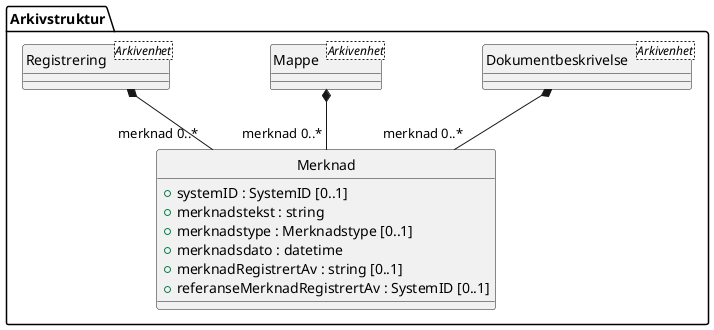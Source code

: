 @startuml
skinparam nodesep 100
hide circle
class Arkivstruktur.Merknad {
  +systemID : SystemID [0..1]
  +merknadstekst : string
  +merknadstype : Merknadstype [0..1]
  +merknadsdato : datetime
  +merknadRegistrertAv : string [0..1]
  +referanseMerknadRegistrertAv : SystemID [0..1]
}
class Arkivstruktur.Dokumentbeskrivelse <Arkivenhet> {
}
Arkivstruktur.Dokumentbeskrivelse *-- "merknad 0..*" Arkivstruktur.Merknad
class Arkivstruktur.Mappe <Arkivenhet> {
}
Arkivstruktur.Mappe *-- "merknad 0..*" Arkivstruktur.Merknad
class Arkivstruktur.Registrering <Arkivenhet> {
}
Arkivstruktur.Registrering *-- "merknad 0..*" Arkivstruktur.Merknad
@enduml
